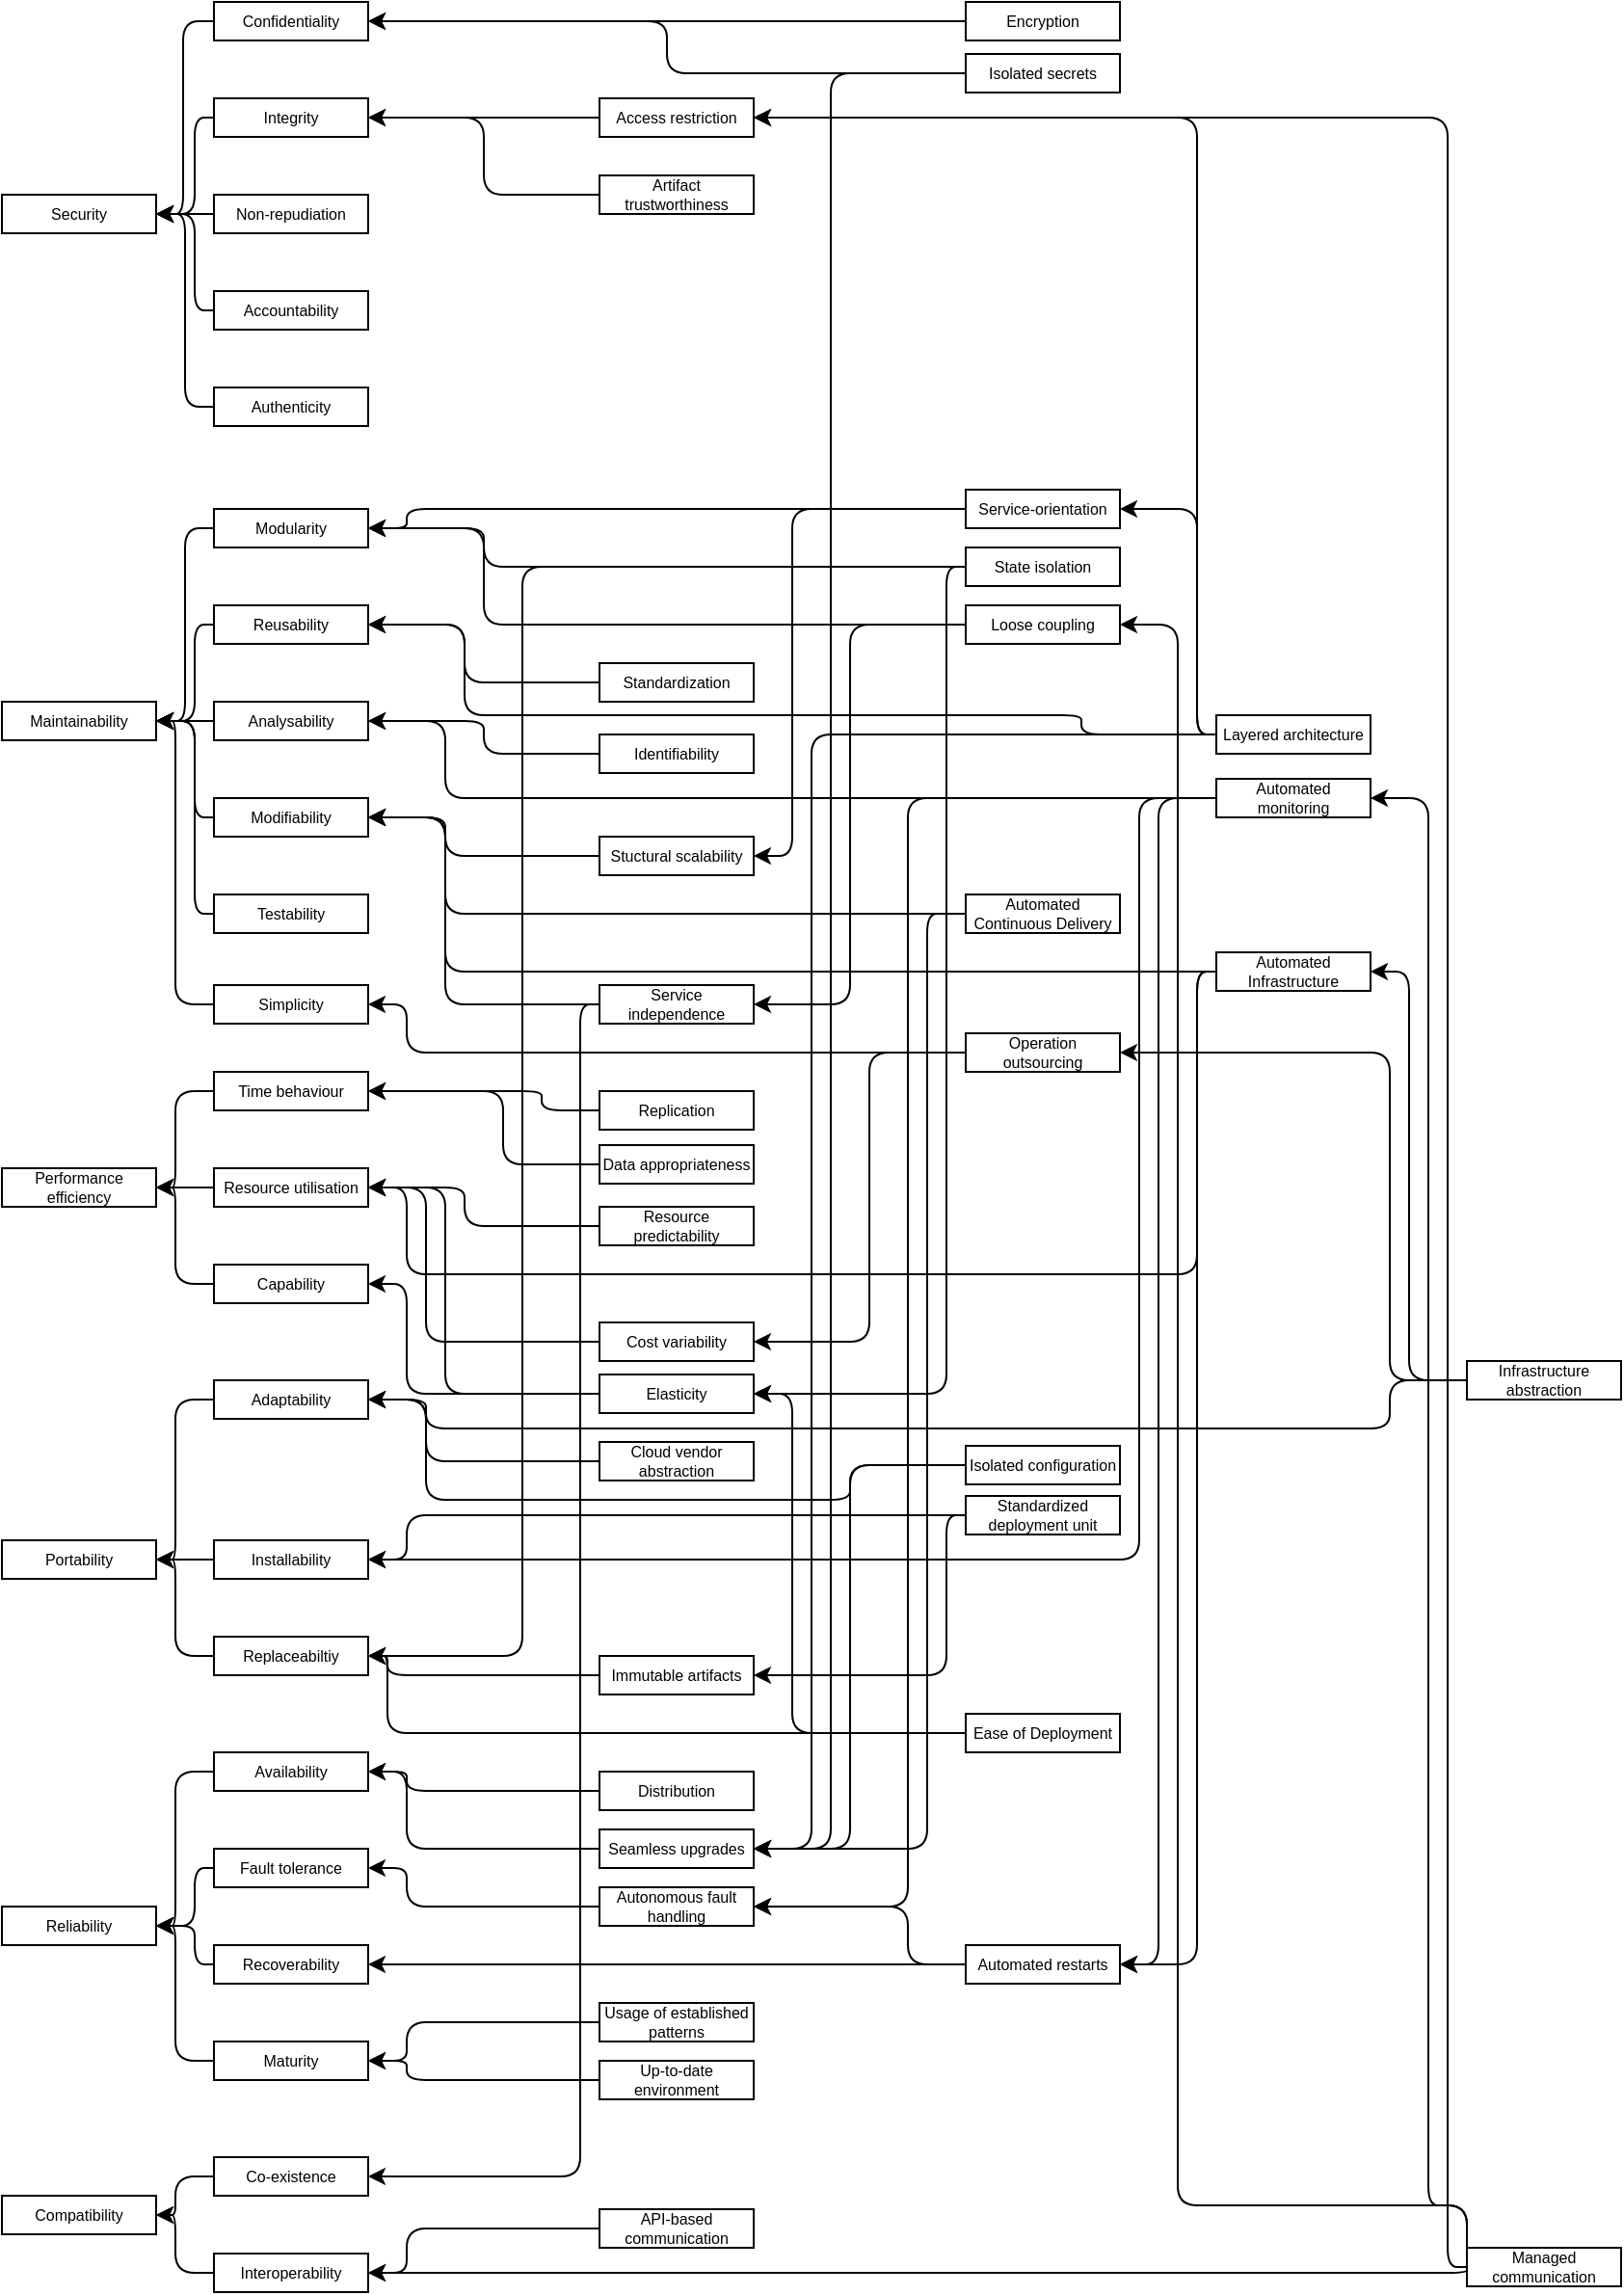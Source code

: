 <mxfile version="15.4.0" type="device"><diagram id="BA2_-EPGt1jAeeUS867W" name="Page-1"><mxGraphModel dx="1226" dy="667" grid="1" gridSize="10" guides="1" tooltips="1" connect="1" arrows="1" fold="1" page="1" pageScale="1" pageWidth="827" pageHeight="1169" math="0" shadow="0"><root><mxCell id="0"/><mxCell id="1" parent="0"/><mxCell id="0GS9jipHzaWPzEvI7Fec-1" value="Maintainability" style="rounded=0;whiteSpace=wrap;html=1;fontSize=8;" parent="1" vertex="1"><mxGeometry x="20" y="373" width="80" height="20" as="geometry"/></mxCell><mxCell id="0GS9jipHzaWPzEvI7Fec-2" value="Portability" style="rounded=0;whiteSpace=wrap;html=1;fontSize=8;" parent="1" vertex="1"><mxGeometry x="20" y="808" width="80" height="20" as="geometry"/></mxCell><mxCell id="0GS9jipHzaWPzEvI7Fec-3" value="Performance efficiency" style="rounded=0;whiteSpace=wrap;html=1;fontSize=8;" parent="1" vertex="1"><mxGeometry x="20" y="615" width="80" height="20" as="geometry"/></mxCell><mxCell id="0GS9jipHzaWPzEvI7Fec-4" value="Compatibility" style="rounded=0;whiteSpace=wrap;html=1;fontSize=8;" parent="1" vertex="1"><mxGeometry x="20" y="1148" width="80" height="20" as="geometry"/></mxCell><mxCell id="0GS9jipHzaWPzEvI7Fec-5" value="Reliability" style="rounded=0;whiteSpace=wrap;html=1;fontSize=8;" parent="1" vertex="1"><mxGeometry x="20" y="998" width="80" height="20" as="geometry"/></mxCell><mxCell id="0GS9jipHzaWPzEvI7Fec-6" value="Testability" style="rounded=0;whiteSpace=wrap;html=1;fontSize=8;" parent="1" vertex="1"><mxGeometry x="130" y="473" width="80" height="20" as="geometry"/></mxCell><mxCell id="0GS9jipHzaWPzEvI7Fec-7" value="Time behaviour" style="rounded=0;whiteSpace=wrap;html=1;fontSize=8;" parent="1" vertex="1"><mxGeometry x="130" y="565" width="80" height="20" as="geometry"/></mxCell><mxCell id="0GS9jipHzaWPzEvI7Fec-8" value="Modularity" style="rounded=0;whiteSpace=wrap;html=1;fontSize=8;" parent="1" vertex="1"><mxGeometry x="130" y="273" width="80" height="20" as="geometry"/></mxCell><mxCell id="0GS9jipHzaWPzEvI7Fec-9" value="Reusability" style="rounded=0;whiteSpace=wrap;html=1;fontSize=8;" parent="1" vertex="1"><mxGeometry x="130" y="323" width="80" height="20" as="geometry"/></mxCell><mxCell id="0GS9jipHzaWPzEvI7Fec-10" value="Analysability" style="rounded=0;whiteSpace=wrap;html=1;fontSize=8;" parent="1" vertex="1"><mxGeometry x="130" y="373" width="80" height="20" as="geometry"/></mxCell><mxCell id="0GS9jipHzaWPzEvI7Fec-11" value="Resource utilisation" style="rounded=0;whiteSpace=wrap;html=1;fontSize=8;" parent="1" vertex="1"><mxGeometry x="130" y="615" width="80" height="20" as="geometry"/></mxCell><mxCell id="0GS9jipHzaWPzEvI7Fec-12" value="Capability" style="rounded=0;whiteSpace=wrap;html=1;fontSize=8;" parent="1" vertex="1"><mxGeometry x="130" y="665" width="80" height="20" as="geometry"/></mxCell><mxCell id="0GS9jipHzaWPzEvI7Fec-13" value="Modifiability" style="rounded=0;whiteSpace=wrap;html=1;fontSize=8;" parent="1" vertex="1"><mxGeometry x="130" y="423" width="80" height="20" as="geometry"/></mxCell><mxCell id="0GS9jipHzaWPzEvI7Fec-14" value="Adaptability" style="rounded=0;whiteSpace=wrap;html=1;fontSize=8;" parent="1" vertex="1"><mxGeometry x="130" y="725" width="80" height="20" as="geometry"/></mxCell><mxCell id="0GS9jipHzaWPzEvI7Fec-15" value="Replaceabiltiy" style="rounded=0;whiteSpace=wrap;html=1;fontSize=8;" parent="1" vertex="1"><mxGeometry x="130" y="858" width="80" height="20" as="geometry"/></mxCell><mxCell id="0GS9jipHzaWPzEvI7Fec-16" value="Installability" style="rounded=0;whiteSpace=wrap;html=1;fontSize=8;" parent="1" vertex="1"><mxGeometry x="130" y="808" width="80" height="20" as="geometry"/></mxCell><mxCell id="0GS9jipHzaWPzEvI7Fec-17" value="Availability" style="rounded=0;whiteSpace=wrap;html=1;fontSize=8;" parent="1" vertex="1"><mxGeometry x="130" y="918" width="80" height="20" as="geometry"/></mxCell><mxCell id="0GS9jipHzaWPzEvI7Fec-18" value="Recoverability" style="rounded=0;whiteSpace=wrap;html=1;fontSize=8;" parent="1" vertex="1"><mxGeometry x="130" y="1018" width="80" height="20" as="geometry"/></mxCell><mxCell id="0GS9jipHzaWPzEvI7Fec-19" value="Fault tolerance" style="rounded=0;whiteSpace=wrap;html=1;fontSize=8;" parent="1" vertex="1"><mxGeometry x="130" y="968" width="80" height="20" as="geometry"/></mxCell><mxCell id="0GS9jipHzaWPzEvI7Fec-20" value="Maturity" style="rounded=0;whiteSpace=wrap;html=1;fontSize=8;" parent="1" vertex="1"><mxGeometry x="130" y="1068" width="80" height="20" as="geometry"/></mxCell><mxCell id="0GS9jipHzaWPzEvI7Fec-21" value="Co-existence" style="rounded=0;whiteSpace=wrap;html=1;fontSize=8;" parent="1" vertex="1"><mxGeometry x="130" y="1128" width="80" height="20" as="geometry"/></mxCell><mxCell id="0GS9jipHzaWPzEvI7Fec-22" value="Interoperability" style="rounded=0;whiteSpace=wrap;html=1;fontSize=8;" parent="1" vertex="1"><mxGeometry x="130" y="1178" width="80" height="20" as="geometry"/></mxCell><mxCell id="0GS9jipHzaWPzEvI7Fec-23" value="Service-orientation" style="rounded=0;whiteSpace=wrap;html=1;fontSize=8;" parent="1" vertex="1"><mxGeometry x="520" y="263" width="80" height="20" as="geometry"/></mxCell><mxCell id="0GS9jipHzaWPzEvI7Fec-24" value="State isolation" style="rounded=0;whiteSpace=wrap;html=1;fontSize=8;" parent="1" vertex="1"><mxGeometry x="520" y="293" width="80" height="20" as="geometry"/></mxCell><mxCell id="0GS9jipHzaWPzEvI7Fec-25" value="Loose coupling" style="rounded=0;whiteSpace=wrap;html=1;fontSize=8;" parent="1" vertex="1"><mxGeometry x="520" y="323" width="80" height="20" as="geometry"/></mxCell><mxCell id="0GS9jipHzaWPzEvI7Fec-26" value="Standardization" style="rounded=0;whiteSpace=wrap;html=1;fontSize=8;" parent="1" vertex="1"><mxGeometry x="330" y="353" width="80" height="20" as="geometry"/></mxCell><mxCell id="0GS9jipHzaWPzEvI7Fec-27" value="Layered architecture" style="rounded=0;whiteSpace=wrap;html=1;fontSize=8;" parent="1" vertex="1"><mxGeometry x="650" y="380" width="80" height="20" as="geometry"/></mxCell><mxCell id="0GS9jipHzaWPzEvI7Fec-28" value="Automated monitoring" style="rounded=0;whiteSpace=wrap;html=1;fontSize=8;" parent="1" vertex="1"><mxGeometry x="650" y="413" width="80" height="20" as="geometry"/></mxCell><mxCell id="0GS9jipHzaWPzEvI7Fec-29" value="Stuctural scalability" style="rounded=0;whiteSpace=wrap;html=1;fontSize=8;" parent="1" vertex="1"><mxGeometry x="330" y="443" width="80" height="20" as="geometry"/></mxCell><mxCell id="0GS9jipHzaWPzEvI7Fec-30" value="Automated Continuous Delivery" style="rounded=0;whiteSpace=wrap;html=1;fontSize=8;" parent="1" vertex="1"><mxGeometry x="520" y="473" width="80" height="20" as="geometry"/></mxCell><mxCell id="0GS9jipHzaWPzEvI7Fec-31" value="Automated Infrastructure" style="rounded=0;whiteSpace=wrap;html=1;fontSize=8;" parent="1" vertex="1"><mxGeometry x="650" y="503" width="80" height="20" as="geometry"/></mxCell><mxCell id="0GS9jipHzaWPzEvI7Fec-32" value="Service independence" style="rounded=0;whiteSpace=wrap;html=1;fontSize=8;" parent="1" vertex="1"><mxGeometry x="330" y="520" width="80" height="20" as="geometry"/></mxCell><mxCell id="0GS9jipHzaWPzEvI7Fec-33" value="Replication" style="rounded=0;whiteSpace=wrap;html=1;fontSize=8;" parent="1" vertex="1"><mxGeometry x="330" y="575" width="80" height="20" as="geometry"/></mxCell><mxCell id="0GS9jipHzaWPzEvI7Fec-35" value="Cost variability" style="rounded=0;whiteSpace=wrap;html=1;fontSize=8;" parent="1" vertex="1"><mxGeometry x="330" y="695" width="80" height="20" as="geometry"/></mxCell><mxCell id="0GS9jipHzaWPzEvI7Fec-36" value="Elasticity" style="rounded=0;whiteSpace=wrap;html=1;fontSize=8;" parent="1" vertex="1"><mxGeometry x="330" y="722" width="80" height="20" as="geometry"/></mxCell><mxCell id="0GS9jipHzaWPzEvI7Fec-37" value="Infrastructure abstraction" style="rounded=0;whiteSpace=wrap;html=1;fontSize=8;" parent="1" vertex="1"><mxGeometry x="780" y="715" width="80" height="20" as="geometry"/></mxCell><mxCell id="0GS9jipHzaWPzEvI7Fec-38" value="Cloud vendor abstraction" style="rounded=0;whiteSpace=wrap;html=1;fontSize=8;" parent="1" vertex="1"><mxGeometry x="330" y="757" width="80" height="20" as="geometry"/></mxCell><mxCell id="0GS9jipHzaWPzEvI7Fec-39" value="Standardized deployment unit" style="rounded=0;whiteSpace=wrap;html=1;fontSize=8;" parent="1" vertex="1"><mxGeometry x="520" y="785" width="80" height="20" as="geometry"/></mxCell><mxCell id="0GS9jipHzaWPzEvI7Fec-41" value="Immutable artifacts" style="rounded=0;whiteSpace=wrap;html=1;fontSize=8;" parent="1" vertex="1"><mxGeometry x="330" y="868" width="80" height="20" as="geometry"/></mxCell><mxCell id="0GS9jipHzaWPzEvI7Fec-42" value="Ease of Deployment" style="rounded=0;whiteSpace=wrap;html=1;fontSize=8;" parent="1" vertex="1"><mxGeometry x="520" y="898" width="80" height="20" as="geometry"/></mxCell><mxCell id="0GS9jipHzaWPzEvI7Fec-43" value="Distribution" style="rounded=0;whiteSpace=wrap;html=1;fontSize=8;" parent="1" vertex="1"><mxGeometry x="330" y="928" width="80" height="20" as="geometry"/></mxCell><mxCell id="0GS9jipHzaWPzEvI7Fec-44" value="Seamless upgrades" style="rounded=0;whiteSpace=wrap;html=1;fontSize=8;" parent="1" vertex="1"><mxGeometry x="330" y="958" width="80" height="20" as="geometry"/></mxCell><mxCell id="0GS9jipHzaWPzEvI7Fec-45" value="Autonomous fault handling" style="rounded=0;whiteSpace=wrap;html=1;fontSize=8;" parent="1" vertex="1"><mxGeometry x="330" y="988" width="80" height="20" as="geometry"/></mxCell><mxCell id="0GS9jipHzaWPzEvI7Fec-47" value="Automated restarts" style="rounded=0;whiteSpace=wrap;html=1;fontSize=8;" parent="1" vertex="1"><mxGeometry x="520" y="1018" width="80" height="20" as="geometry"/></mxCell><mxCell id="0GS9jipHzaWPzEvI7Fec-48" value="Usage of established patterns" style="rounded=0;whiteSpace=wrap;html=1;fontSize=8;" parent="1" vertex="1"><mxGeometry x="330" y="1048" width="80" height="20" as="geometry"/></mxCell><mxCell id="0GS9jipHzaWPzEvI7Fec-49" value="Up-to-date environment" style="rounded=0;whiteSpace=wrap;html=1;fontSize=8;" parent="1" vertex="1"><mxGeometry x="330" y="1078" width="80" height="20" as="geometry"/></mxCell><mxCell id="0GS9jipHzaWPzEvI7Fec-51" value="API-based communication" style="rounded=0;whiteSpace=wrap;html=1;fontSize=8;" parent="1" vertex="1"><mxGeometry x="330" y="1155" width="80" height="20" as="geometry"/></mxCell><mxCell id="0GS9jipHzaWPzEvI7Fec-52" value="Managed communication" style="rounded=0;whiteSpace=wrap;html=1;fontSize=8;" parent="1" vertex="1"><mxGeometry x="780" y="1175" width="80" height="20" as="geometry"/></mxCell><mxCell id="0GS9jipHzaWPzEvI7Fec-55" value="" style="endArrow=classic;html=1;fontSize=8;entryX=1;entryY=0.5;entryDx=0;entryDy=0;exitX=0;exitY=0.5;exitDx=0;exitDy=0;edgeStyle=orthogonalEdgeStyle;" parent="1" source="0GS9jipHzaWPzEvI7Fec-8" target="0GS9jipHzaWPzEvI7Fec-1" edge="1"><mxGeometry width="50" height="50" relative="1" as="geometry"><mxPoint x="30" y="333" as="sourcePoint"/><mxPoint x="80" y="283" as="targetPoint"/></mxGeometry></mxCell><mxCell id="0GS9jipHzaWPzEvI7Fec-56" value="" style="endArrow=classic;html=1;fontSize=8;entryX=1;entryY=0.5;entryDx=0;entryDy=0;exitX=0;exitY=0.5;exitDx=0;exitDy=0;edgeStyle=orthogonalEdgeStyle;" parent="1" source="0GS9jipHzaWPzEvI7Fec-9" edge="1"><mxGeometry width="50" height="50" relative="1" as="geometry"><mxPoint x="130" y="283" as="sourcePoint"/><mxPoint x="100" y="383" as="targetPoint"/><Array as="points"><mxPoint x="120" y="333"/><mxPoint x="120" y="383"/></Array></mxGeometry></mxCell><mxCell id="0GS9jipHzaWPzEvI7Fec-57" value="" style="endArrow=classic;html=1;fontSize=8;entryX=1;entryY=0.5;entryDx=0;entryDy=0;exitX=0;exitY=0.5;exitDx=0;exitDy=0;edgeStyle=orthogonalEdgeStyle;" parent="1" source="0GS9jipHzaWPzEvI7Fec-10" edge="1"><mxGeometry width="50" height="50" relative="1" as="geometry"><mxPoint x="130" y="333" as="sourcePoint"/><mxPoint x="100" y="383" as="targetPoint"/><Array as="points"><mxPoint x="130" y="383"/><mxPoint x="130" y="383"/></Array></mxGeometry></mxCell><mxCell id="0GS9jipHzaWPzEvI7Fec-58" value="" style="endArrow=classic;html=1;fontSize=8;entryX=1;entryY=0.5;entryDx=0;entryDy=0;exitX=0;exitY=0.5;exitDx=0;exitDy=0;edgeStyle=orthogonalEdgeStyle;" parent="1" source="0GS9jipHzaWPzEvI7Fec-13" edge="1"><mxGeometry width="50" height="50" relative="1" as="geometry"><mxPoint x="130" y="383" as="sourcePoint"/><mxPoint x="100" y="383" as="targetPoint"/><Array as="points"><mxPoint x="120" y="433"/><mxPoint x="120" y="383"/></Array></mxGeometry></mxCell><mxCell id="0GS9jipHzaWPzEvI7Fec-59" value="" style="endArrow=classic;html=1;fontSize=8;entryX=1;entryY=0.5;entryDx=0;entryDy=0;exitX=0;exitY=0.5;exitDx=0;exitDy=0;edgeStyle=orthogonalEdgeStyle;" parent="1" source="0GS9jipHzaWPzEvI7Fec-6" edge="1"><mxGeometry width="50" height="50" relative="1" as="geometry"><mxPoint x="130" y="283" as="sourcePoint"/><mxPoint x="100" y="383" as="targetPoint"/><Array as="points"><mxPoint x="120" y="483"/><mxPoint x="120" y="383"/></Array></mxGeometry></mxCell><mxCell id="0GS9jipHzaWPzEvI7Fec-60" value="" style="endArrow=classic;html=1;fontSize=8;entryX=1;entryY=0.5;entryDx=0;entryDy=0;exitX=0;exitY=0.5;exitDx=0;exitDy=0;edgeStyle=orthogonalEdgeStyle;" parent="1" source="0GS9jipHzaWPzEvI7Fec-23" target="0GS9jipHzaWPzEvI7Fec-8" edge="1"><mxGeometry width="50" height="50" relative="1" as="geometry"><mxPoint x="260" y="313" as="sourcePoint"/><mxPoint x="310" y="263" as="targetPoint"/><Array as="points"><mxPoint x="230" y="273"/><mxPoint x="230" y="283"/></Array></mxGeometry></mxCell><mxCell id="0GS9jipHzaWPzEvI7Fec-61" value="" style="endArrow=classic;html=1;fontSize=8;entryX=1;entryY=0.5;entryDx=0;entryDy=0;exitX=0;exitY=0.5;exitDx=0;exitDy=0;edgeStyle=orthogonalEdgeStyle;" parent="1" source="0GS9jipHzaWPzEvI7Fec-24" edge="1"><mxGeometry width="50" height="50" relative="1" as="geometry"><mxPoint x="330" y="273" as="sourcePoint"/><mxPoint x="210" y="283" as="targetPoint"/><Array as="points"><mxPoint x="270" y="303"/><mxPoint x="270" y="283"/></Array></mxGeometry></mxCell><mxCell id="0GS9jipHzaWPzEvI7Fec-62" value="" style="endArrow=classic;html=1;fontSize=8;entryX=1;entryY=0.5;entryDx=0;entryDy=0;exitX=0;exitY=0.5;exitDx=0;exitDy=0;edgeStyle=orthogonalEdgeStyle;" parent="1" source="0GS9jipHzaWPzEvI7Fec-25" edge="1"><mxGeometry width="50" height="50" relative="1" as="geometry"><mxPoint x="330" y="303" as="sourcePoint"/><mxPoint x="210" y="283" as="targetPoint"/><Array as="points"><mxPoint x="270" y="333"/><mxPoint x="270" y="283"/></Array></mxGeometry></mxCell><mxCell id="0GS9jipHzaWPzEvI7Fec-63" value="" style="endArrow=classic;html=1;fontSize=8;entryX=1;entryY=0.5;entryDx=0;entryDy=0;exitX=0;exitY=0.5;exitDx=0;exitDy=0;edgeStyle=orthogonalEdgeStyle;" parent="1" source="0GS9jipHzaWPzEvI7Fec-26" target="0GS9jipHzaWPzEvI7Fec-9" edge="1"><mxGeometry width="50" height="50" relative="1" as="geometry"><mxPoint x="330" y="333" as="sourcePoint"/><mxPoint x="210" y="283" as="targetPoint"/><Array as="points"><mxPoint x="260" y="363"/><mxPoint x="260" y="333"/></Array></mxGeometry></mxCell><mxCell id="0GS9jipHzaWPzEvI7Fec-64" value="" style="endArrow=classic;html=1;fontSize=8;entryX=1;entryY=0.5;entryDx=0;entryDy=0;exitX=0;exitY=0.5;exitDx=0;exitDy=0;edgeStyle=orthogonalEdgeStyle;" parent="1" source="0GS9jipHzaWPzEvI7Fec-27" edge="1"><mxGeometry width="50" height="50" relative="1" as="geometry"><mxPoint x="330" y="363" as="sourcePoint"/><mxPoint x="210" y="333" as="targetPoint"/><Array as="points"><mxPoint x="580" y="390"/><mxPoint x="580" y="380"/><mxPoint x="260" y="380"/><mxPoint x="260" y="333"/></Array></mxGeometry></mxCell><mxCell id="0GS9jipHzaWPzEvI7Fec-65" value="" style="endArrow=classic;html=1;fontSize=8;exitX=0;exitY=0.5;exitDx=0;exitDy=0;edgeStyle=orthogonalEdgeStyle;" parent="1" source="0GS9jipHzaWPzEvI7Fec-28" edge="1"><mxGeometry width="50" height="50" relative="1" as="geometry"><mxPoint x="330" y="393" as="sourcePoint"/><mxPoint x="210" y="383" as="targetPoint"/><Array as="points"><mxPoint x="250" y="423"/><mxPoint x="250" y="383"/></Array></mxGeometry></mxCell><mxCell id="0GS9jipHzaWPzEvI7Fec-66" value="" style="endArrow=classic;html=1;fontSize=8;exitX=0;exitY=0.5;exitDx=0;exitDy=0;edgeStyle=orthogonalEdgeStyle;entryX=1;entryY=0.5;entryDx=0;entryDy=0;" parent="1" source="0GS9jipHzaWPzEvI7Fec-29" target="0GS9jipHzaWPzEvI7Fec-13" edge="1"><mxGeometry width="50" height="50" relative="1" as="geometry"><mxPoint x="330" y="423" as="sourcePoint"/><mxPoint x="210" y="383" as="targetPoint"/><Array as="points"><mxPoint x="250" y="453"/><mxPoint x="250" y="433"/></Array></mxGeometry></mxCell><mxCell id="0GS9jipHzaWPzEvI7Fec-67" value="" style="endArrow=classic;html=1;fontSize=8;exitX=0;exitY=0.5;exitDx=0;exitDy=0;edgeStyle=orthogonalEdgeStyle;entryX=1;entryY=0.5;entryDx=0;entryDy=0;" parent="1" source="0GS9jipHzaWPzEvI7Fec-30" edge="1"><mxGeometry width="50" height="50" relative="1" as="geometry"><mxPoint x="330" y="453" as="sourcePoint"/><mxPoint x="210" y="433" as="targetPoint"/><Array as="points"><mxPoint x="250" y="483"/><mxPoint x="250" y="433"/></Array></mxGeometry></mxCell><mxCell id="0GS9jipHzaWPzEvI7Fec-68" value="" style="endArrow=classic;html=1;fontSize=8;exitX=0;exitY=0.5;exitDx=0;exitDy=0;edgeStyle=orthogonalEdgeStyle;entryX=1;entryY=0.5;entryDx=0;entryDy=0;" parent="1" source="0GS9jipHzaWPzEvI7Fec-31" edge="1"><mxGeometry width="50" height="50" relative="1" as="geometry"><mxPoint x="330" y="483" as="sourcePoint"/><mxPoint x="210" y="433" as="targetPoint"/><Array as="points"><mxPoint x="250" y="513"/><mxPoint x="250" y="433"/></Array></mxGeometry></mxCell><mxCell id="0GS9jipHzaWPzEvI7Fec-69" value="" style="endArrow=classic;html=1;fontSize=8;edgeStyle=orthogonalEdgeStyle;entryX=1;entryY=0.5;entryDx=0;entryDy=0;exitX=0;exitY=0.5;exitDx=0;exitDy=0;" parent="1" source="0GS9jipHzaWPzEvI7Fec-32" edge="1"><mxGeometry width="50" height="50" relative="1" as="geometry"><mxPoint x="330" y="543" as="sourcePoint"/><mxPoint x="210" y="433" as="targetPoint"/><Array as="points"><mxPoint x="250" y="530"/><mxPoint x="250" y="433"/></Array></mxGeometry></mxCell><mxCell id="0GS9jipHzaWPzEvI7Fec-70" value="" style="endArrow=classic;html=1;fontSize=8;edgeStyle=orthogonalEdgeStyle;entryX=1;entryY=0.5;entryDx=0;entryDy=0;exitX=0;exitY=0.5;exitDx=0;exitDy=0;" parent="1" source="0GS9jipHzaWPzEvI7Fec-33" target="0GS9jipHzaWPzEvI7Fec-7" edge="1"><mxGeometry width="50" height="50" relative="1" as="geometry"><mxPoint x="330" y="575" as="sourcePoint"/><mxPoint x="210" y="465" as="targetPoint"/><Array as="points"><mxPoint x="300" y="585"/><mxPoint x="300" y="575"/></Array></mxGeometry></mxCell><mxCell id="0GS9jipHzaWPzEvI7Fec-71" value="" style="endArrow=classic;html=1;fontSize=8;edgeStyle=orthogonalEdgeStyle;entryX=1;entryY=0.5;entryDx=0;entryDy=0;exitX=0;exitY=0.5;exitDx=0;exitDy=0;" parent="1" source="0GS9jipHzaWPzEvI7Fec-36" target="0GS9jipHzaWPzEvI7Fec-11" edge="1"><mxGeometry width="50" height="50" relative="1" as="geometry"><mxPoint x="330" y="605" as="sourcePoint"/><mxPoint x="210" y="575" as="targetPoint"/><Array as="points"><mxPoint x="250" y="732"/><mxPoint x="250" y="625"/></Array></mxGeometry></mxCell><mxCell id="0GS9jipHzaWPzEvI7Fec-72" value="" style="endArrow=classic;html=1;fontSize=8;edgeStyle=orthogonalEdgeStyle;entryX=1;entryY=0.5;entryDx=0;entryDy=0;exitX=0;exitY=0.5;exitDx=0;exitDy=0;" parent="1" source="0GS9jipHzaWPzEvI7Fec-35" edge="1"><mxGeometry width="50" height="50" relative="1" as="geometry"><mxPoint x="330" y="635" as="sourcePoint"/><mxPoint x="210" y="625" as="targetPoint"/><Array as="points"><mxPoint x="240" y="705"/><mxPoint x="240" y="625"/></Array></mxGeometry></mxCell><mxCell id="0GS9jipHzaWPzEvI7Fec-73" value="" style="endArrow=classic;html=1;fontSize=8;edgeStyle=orthogonalEdgeStyle;entryX=1;entryY=0.5;entryDx=0;entryDy=0;exitX=0;exitY=0.5;exitDx=0;exitDy=0;" parent="1" source="0GS9jipHzaWPzEvI7Fec-36" target="0GS9jipHzaWPzEvI7Fec-12" edge="1"><mxGeometry width="50" height="50" relative="1" as="geometry"><mxPoint x="330" y="665" as="sourcePoint"/><mxPoint x="210" y="625" as="targetPoint"/><Array as="points"><mxPoint x="230" y="732"/><mxPoint x="230" y="675"/></Array></mxGeometry></mxCell><mxCell id="0GS9jipHzaWPzEvI7Fec-74" value="" style="endArrow=classic;html=1;fontSize=8;edgeStyle=orthogonalEdgeStyle;entryX=1;entryY=0.5;entryDx=0;entryDy=0;exitX=0;exitY=0.5;exitDx=0;exitDy=0;" parent="1" source="0GS9jipHzaWPzEvI7Fec-37" target="0GS9jipHzaWPzEvI7Fec-14" edge="1"><mxGeometry width="50" height="50" relative="1" as="geometry"><mxPoint x="330" y="695" as="sourcePoint"/><mxPoint x="210" y="675" as="targetPoint"/><Array as="points"><mxPoint x="740" y="725"/><mxPoint x="740" y="750"/><mxPoint x="240" y="750"/><mxPoint x="240" y="735"/></Array></mxGeometry></mxCell><mxCell id="0GS9jipHzaWPzEvI7Fec-75" value="" style="endArrow=classic;html=1;fontSize=8;edgeStyle=orthogonalEdgeStyle;entryX=1;entryY=0.5;entryDx=0;entryDy=0;exitX=0;exitY=0.5;exitDx=0;exitDy=0;" parent="1" source="0GS9jipHzaWPzEvI7Fec-38" edge="1"><mxGeometry width="50" height="50" relative="1" as="geometry"><mxPoint x="330" y="725" as="sourcePoint"/><mxPoint x="210" y="735" as="targetPoint"/><Array as="points"><mxPoint x="240" y="767"/><mxPoint x="240" y="735"/></Array></mxGeometry></mxCell><mxCell id="0GS9jipHzaWPzEvI7Fec-76" value="" style="endArrow=classic;html=1;fontSize=8;edgeStyle=orthogonalEdgeStyle;entryX=1;entryY=0.5;entryDx=0;entryDy=0;exitX=0;exitY=0.5;exitDx=0;exitDy=0;" parent="1" source="0GS9jipHzaWPzEvI7Fec-39" target="0GS9jipHzaWPzEvI7Fec-16" edge="1"><mxGeometry width="50" height="50" relative="1" as="geometry"><mxPoint x="330" y="788" as="sourcePoint"/><mxPoint x="210" y="768" as="targetPoint"/><Array as="points"><mxPoint x="230" y="795"/><mxPoint x="230" y="818"/></Array></mxGeometry></mxCell><mxCell id="0GS9jipHzaWPzEvI7Fec-77" value="" style="endArrow=classic;html=1;fontSize=8;edgeStyle=orthogonalEdgeStyle;exitX=0;exitY=0.5;exitDx=0;exitDy=0;" parent="1" source="0GS9jipHzaWPzEvI7Fec-28" edge="1"><mxGeometry width="50" height="50" relative="1" as="geometry"><mxPoint x="330" y="848" as="sourcePoint"/><mxPoint x="210" y="818" as="targetPoint"/><Array as="points"><mxPoint x="610" y="423"/><mxPoint x="610" y="818"/></Array></mxGeometry></mxCell><mxCell id="0GS9jipHzaWPzEvI7Fec-78" value="" style="endArrow=classic;html=1;fontSize=8;edgeStyle=orthogonalEdgeStyle;entryX=1;entryY=0.5;entryDx=0;entryDy=0;" parent="1" target="0GS9jipHzaWPzEvI7Fec-3" edge="1"><mxGeometry width="50" height="50" relative="1" as="geometry"><mxPoint x="130" y="575" as="sourcePoint"/><mxPoint x="210" y="575" as="targetPoint"/><Array as="points"><mxPoint x="110" y="575"/><mxPoint x="110" y="625"/></Array></mxGeometry></mxCell><mxCell id="0GS9jipHzaWPzEvI7Fec-79" value="" style="endArrow=classic;html=1;fontSize=8;edgeStyle=orthogonalEdgeStyle;entryX=1;entryY=0.5;entryDx=0;entryDy=0;exitX=0;exitY=0.5;exitDx=0;exitDy=0;" parent="1" source="0GS9jipHzaWPzEvI7Fec-11" edge="1"><mxGeometry width="50" height="50" relative="1" as="geometry"><mxPoint x="130" y="575" as="sourcePoint"/><mxPoint x="100" y="625" as="targetPoint"/><Array as="points"><mxPoint x="120" y="625"/><mxPoint x="120" y="625"/></Array></mxGeometry></mxCell><mxCell id="0GS9jipHzaWPzEvI7Fec-80" value="" style="endArrow=classic;html=1;fontSize=8;edgeStyle=orthogonalEdgeStyle;entryX=1;entryY=0.5;entryDx=0;entryDy=0;exitX=0;exitY=0.5;exitDx=0;exitDy=0;" parent="1" source="0GS9jipHzaWPzEvI7Fec-12" edge="1"><mxGeometry width="50" height="50" relative="1" as="geometry"><mxPoint x="130" y="625" as="sourcePoint"/><mxPoint x="100" y="625" as="targetPoint"/><Array as="points"><mxPoint x="110" y="675"/><mxPoint x="110" y="625"/></Array></mxGeometry></mxCell><mxCell id="0GS9jipHzaWPzEvI7Fec-81" value="" style="endArrow=classic;html=1;fontSize=8;edgeStyle=orthogonalEdgeStyle;entryX=1;entryY=0.5;entryDx=0;entryDy=0;exitX=0;exitY=0.5;exitDx=0;exitDy=0;" parent="1" source="0GS9jipHzaWPzEvI7Fec-14" target="0GS9jipHzaWPzEvI7Fec-2" edge="1"><mxGeometry width="50" height="50" relative="1" as="geometry"><mxPoint x="130" y="675" as="sourcePoint"/><mxPoint x="100" y="625" as="targetPoint"/><Array as="points"><mxPoint x="110" y="735"/><mxPoint x="110" y="818"/></Array></mxGeometry></mxCell><mxCell id="0GS9jipHzaWPzEvI7Fec-82" value="" style="endArrow=classic;html=1;fontSize=8;edgeStyle=orthogonalEdgeStyle;entryX=1;entryY=0.5;entryDx=0;entryDy=0;exitX=0;exitY=0.5;exitDx=0;exitDy=0;" parent="1" source="0GS9jipHzaWPzEvI7Fec-16" edge="1"><mxGeometry width="50" height="50" relative="1" as="geometry"><mxPoint x="130" y="768" as="sourcePoint"/><mxPoint x="100" y="818" as="targetPoint"/><Array as="points"><mxPoint x="120" y="818"/><mxPoint x="120" y="818"/></Array></mxGeometry></mxCell><mxCell id="0GS9jipHzaWPzEvI7Fec-83" value="" style="endArrow=classic;html=1;fontSize=8;edgeStyle=orthogonalEdgeStyle;entryX=1;entryY=0.5;entryDx=0;entryDy=0;exitX=0;exitY=0.5;exitDx=0;exitDy=0;" parent="1" source="0GS9jipHzaWPzEvI7Fec-15" edge="1"><mxGeometry width="50" height="50" relative="1" as="geometry"><mxPoint x="130" y="818" as="sourcePoint"/><mxPoint x="100" y="818" as="targetPoint"/><Array as="points"><mxPoint x="110" y="868"/><mxPoint x="110" y="818"/></Array></mxGeometry></mxCell><mxCell id="0GS9jipHzaWPzEvI7Fec-84" value="" style="endArrow=classic;html=1;fontSize=8;edgeStyle=orthogonalEdgeStyle;entryX=1;entryY=0.5;entryDx=0;entryDy=0;exitX=0;exitY=0.5;exitDx=0;exitDy=0;" parent="1" source="0GS9jipHzaWPzEvI7Fec-17" target="0GS9jipHzaWPzEvI7Fec-5" edge="1"><mxGeometry width="50" height="50" relative="1" as="geometry"><mxPoint x="130" y="868" as="sourcePoint"/><mxPoint x="100" y="818" as="targetPoint"/><Array as="points"><mxPoint x="110" y="928"/><mxPoint x="110" y="1008"/></Array></mxGeometry></mxCell><mxCell id="0GS9jipHzaWPzEvI7Fec-85" value="" style="endArrow=classic;html=1;fontSize=8;edgeStyle=orthogonalEdgeStyle;entryX=1;entryY=0.5;entryDx=0;entryDy=0;exitX=0;exitY=0.5;exitDx=0;exitDy=0;" parent="1" source="0GS9jipHzaWPzEvI7Fec-19" edge="1"><mxGeometry width="50" height="50" relative="1" as="geometry"><mxPoint x="130" y="928" as="sourcePoint"/><mxPoint x="100" y="1008" as="targetPoint"/><Array as="points"><mxPoint x="120" y="978"/><mxPoint x="120" y="1008"/></Array></mxGeometry></mxCell><mxCell id="0GS9jipHzaWPzEvI7Fec-86" value="" style="endArrow=classic;html=1;fontSize=8;edgeStyle=orthogonalEdgeStyle;entryX=1;entryY=0.5;entryDx=0;entryDy=0;exitX=0;exitY=0.5;exitDx=0;exitDy=0;" parent="1" source="0GS9jipHzaWPzEvI7Fec-18" edge="1"><mxGeometry width="50" height="50" relative="1" as="geometry"><mxPoint x="130" y="978" as="sourcePoint"/><mxPoint x="100" y="1008" as="targetPoint"/><Array as="points"><mxPoint x="120" y="1028"/><mxPoint x="120" y="1008"/></Array></mxGeometry></mxCell><mxCell id="0GS9jipHzaWPzEvI7Fec-87" value="" style="endArrow=classic;html=1;fontSize=8;edgeStyle=orthogonalEdgeStyle;entryX=1;entryY=0.5;entryDx=0;entryDy=0;exitX=0;exitY=0.5;exitDx=0;exitDy=0;" parent="1" source="0GS9jipHzaWPzEvI7Fec-20" edge="1"><mxGeometry width="50" height="50" relative="1" as="geometry"><mxPoint x="130" y="1028" as="sourcePoint"/><mxPoint x="100" y="1008" as="targetPoint"/><Array as="points"><mxPoint x="110" y="1078"/><mxPoint x="110" y="1008"/></Array></mxGeometry></mxCell><mxCell id="0GS9jipHzaWPzEvI7Fec-88" value="" style="endArrow=classic;html=1;fontSize=8;edgeStyle=orthogonalEdgeStyle;entryX=1;entryY=0.5;entryDx=0;entryDy=0;exitX=0;exitY=0.5;exitDx=0;exitDy=0;" parent="1" source="0GS9jipHzaWPzEvI7Fec-21" target="0GS9jipHzaWPzEvI7Fec-4" edge="1"><mxGeometry width="50" height="50" relative="1" as="geometry"><mxPoint x="130" y="1078" as="sourcePoint"/><mxPoint x="100" y="1008" as="targetPoint"/><Array as="points"><mxPoint x="110" y="1138"/><mxPoint x="110" y="1158"/></Array></mxGeometry></mxCell><mxCell id="0GS9jipHzaWPzEvI7Fec-89" value="" style="endArrow=classic;html=1;fontSize=8;edgeStyle=orthogonalEdgeStyle;entryX=1;entryY=0.5;entryDx=0;entryDy=0;exitX=0;exitY=0.5;exitDx=0;exitDy=0;" parent="1" source="0GS9jipHzaWPzEvI7Fec-22" edge="1"><mxGeometry width="50" height="50" relative="1" as="geometry"><mxPoint x="130" y="1138" as="sourcePoint"/><mxPoint x="100" y="1158" as="targetPoint"/><Array as="points"><mxPoint x="110" y="1188"/><mxPoint x="110" y="1158"/></Array></mxGeometry></mxCell><mxCell id="0GS9jipHzaWPzEvI7Fec-90" value="" style="endArrow=classic;html=1;fontSize=8;edgeStyle=orthogonalEdgeStyle;exitX=0;exitY=0.5;exitDx=0;exitDy=0;entryX=1;entryY=0.5;entryDx=0;entryDy=0;" parent="1" source="0GS9jipHzaWPzEvI7Fec-41" target="0GS9jipHzaWPzEvI7Fec-15" edge="1"><mxGeometry width="50" height="50" relative="1" as="geometry"><mxPoint x="140" y="1148" as="sourcePoint"/><mxPoint x="220" y="858" as="targetPoint"/><Array as="points"><mxPoint x="220" y="878"/><mxPoint x="220" y="868"/></Array></mxGeometry></mxCell><mxCell id="0GS9jipHzaWPzEvI7Fec-91" value="" style="endArrow=classic;html=1;fontSize=8;edgeStyle=orthogonalEdgeStyle;exitX=0;exitY=0.5;exitDx=0;exitDy=0;entryX=1;entryY=0.5;entryDx=0;entryDy=0;" parent="1" source="0GS9jipHzaWPzEvI7Fec-42" edge="1"><mxGeometry width="50" height="50" relative="1" as="geometry"><mxPoint x="330" y="878" as="sourcePoint"/><mxPoint x="210" y="868" as="targetPoint"/><Array as="points"><mxPoint x="220" y="908"/><mxPoint x="220" y="868"/></Array></mxGeometry></mxCell><mxCell id="0GS9jipHzaWPzEvI7Fec-92" value="" style="endArrow=classic;html=1;fontSize=8;edgeStyle=orthogonalEdgeStyle;exitX=0;exitY=0.5;exitDx=0;exitDy=0;entryX=1;entryY=0.5;entryDx=0;entryDy=0;" parent="1" source="0GS9jipHzaWPzEvI7Fec-43" target="0GS9jipHzaWPzEvI7Fec-17" edge="1"><mxGeometry width="50" height="50" relative="1" as="geometry"><mxPoint x="330" y="908" as="sourcePoint"/><mxPoint x="210" y="868" as="targetPoint"/><Array as="points"><mxPoint x="230" y="938"/><mxPoint x="230" y="928"/></Array></mxGeometry></mxCell><mxCell id="0GS9jipHzaWPzEvI7Fec-93" value="" style="endArrow=classic;html=1;fontSize=8;edgeStyle=orthogonalEdgeStyle;exitX=0;exitY=0.5;exitDx=0;exitDy=0;" parent="1" source="0GS9jipHzaWPzEvI7Fec-44" edge="1"><mxGeometry width="50" height="50" relative="1" as="geometry"><mxPoint x="330" y="938" as="sourcePoint"/><mxPoint x="210" y="928" as="targetPoint"/><Array as="points"><mxPoint x="230" y="968"/><mxPoint x="230" y="928"/></Array></mxGeometry></mxCell><mxCell id="0GS9jipHzaWPzEvI7Fec-94" value="" style="endArrow=classic;html=1;fontSize=8;edgeStyle=orthogonalEdgeStyle;exitX=0;exitY=0.5;exitDx=0;exitDy=0;entryX=1;entryY=0.5;entryDx=0;entryDy=0;" parent="1" source="0GS9jipHzaWPzEvI7Fec-45" target="0GS9jipHzaWPzEvI7Fec-19" edge="1"><mxGeometry width="50" height="50" relative="1" as="geometry"><mxPoint x="330" y="968" as="sourcePoint"/><mxPoint x="210" y="978" as="targetPoint"/><Array as="points"><mxPoint x="230" y="998"/><mxPoint x="230" y="978"/></Array></mxGeometry></mxCell><mxCell id="0GS9jipHzaWPzEvI7Fec-96" value="" style="endArrow=classic;html=1;fontSize=8;edgeStyle=orthogonalEdgeStyle;exitX=0;exitY=0.5;exitDx=0;exitDy=0;entryX=1;entryY=0.5;entryDx=0;entryDy=0;" parent="1" source="0GS9jipHzaWPzEvI7Fec-47" edge="1"><mxGeometry width="50" height="50" relative="1" as="geometry"><mxPoint x="330" y="1028" as="sourcePoint"/><mxPoint x="210" y="1028" as="targetPoint"/><Array as="points"><mxPoint x="290" y="1028"/><mxPoint x="290" y="1028"/></Array></mxGeometry></mxCell><mxCell id="0GS9jipHzaWPzEvI7Fec-97" value="" style="endArrow=classic;html=1;fontSize=8;edgeStyle=orthogonalEdgeStyle;exitX=0;exitY=0.5;exitDx=0;exitDy=0;entryX=1;entryY=0.5;entryDx=0;entryDy=0;" parent="1" source="0GS9jipHzaWPzEvI7Fec-48" target="0GS9jipHzaWPzEvI7Fec-20" edge="1"><mxGeometry width="50" height="50" relative="1" as="geometry"><mxPoint x="330" y="1058" as="sourcePoint"/><mxPoint x="210" y="1028" as="targetPoint"/><Array as="points"><mxPoint x="230" y="1058"/><mxPoint x="230" y="1078"/></Array></mxGeometry></mxCell><mxCell id="0GS9jipHzaWPzEvI7Fec-98" value="" style="endArrow=classic;html=1;fontSize=8;edgeStyle=orthogonalEdgeStyle;exitX=0;exitY=0.5;exitDx=0;exitDy=0;entryX=1;entryY=0.5;entryDx=0;entryDy=0;" parent="1" source="0GS9jipHzaWPzEvI7Fec-49" edge="1"><mxGeometry width="50" height="50" relative="1" as="geometry"><mxPoint x="330" y="1088" as="sourcePoint"/><mxPoint x="210" y="1078" as="targetPoint"/><Array as="points"><mxPoint x="230" y="1088"/><mxPoint x="230" y="1078"/></Array></mxGeometry></mxCell><mxCell id="0GS9jipHzaWPzEvI7Fec-99" value="" style="endArrow=classic;html=1;fontSize=8;edgeStyle=orthogonalEdgeStyle;exitX=0;exitY=0.5;exitDx=0;exitDy=0;entryX=1;entryY=0.5;entryDx=0;entryDy=0;" parent="1" source="0GS9jipHzaWPzEvI7Fec-32" target="0GS9jipHzaWPzEvI7Fec-21" edge="1"><mxGeometry width="50" height="50" relative="1" as="geometry"><mxPoint x="330" y="1085" as="sourcePoint"/><mxPoint x="210" y="1045" as="targetPoint"/><Array as="points"><mxPoint x="320" y="530"/><mxPoint x="320" y="1138"/></Array></mxGeometry></mxCell><mxCell id="0GS9jipHzaWPzEvI7Fec-100" value="" style="endArrow=classic;html=1;fontSize=8;edgeStyle=orthogonalEdgeStyle;exitX=0;exitY=0.5;exitDx=0;exitDy=0;entryX=1;entryY=0.5;entryDx=0;entryDy=0;" parent="1" source="0GS9jipHzaWPzEvI7Fec-51" target="0GS9jipHzaWPzEvI7Fec-22" edge="1"><mxGeometry width="50" height="50" relative="1" as="geometry"><mxPoint x="330" y="1148" as="sourcePoint"/><mxPoint x="210" y="1138" as="targetPoint"/><Array as="points"><mxPoint x="230" y="1165"/><mxPoint x="230" y="1188"/></Array></mxGeometry></mxCell><mxCell id="0GS9jipHzaWPzEvI7Fec-101" value="" style="endArrow=classic;html=1;fontSize=8;edgeStyle=orthogonalEdgeStyle;exitX=0;exitY=0.5;exitDx=0;exitDy=0;entryX=1;entryY=0.5;entryDx=0;entryDy=0;" parent="1" source="0GS9jipHzaWPzEvI7Fec-52" edge="1"><mxGeometry width="50" height="50" relative="1" as="geometry"><mxPoint x="330" y="1178" as="sourcePoint"/><mxPoint x="210" y="1188" as="targetPoint"/><Array as="points"><mxPoint x="780" y="1188"/></Array></mxGeometry></mxCell><mxCell id="0GS9jipHzaWPzEvI7Fec-102" value="" style="endArrow=classic;html=1;fontSize=8;entryX=1;entryY=0.5;entryDx=0;entryDy=0;exitX=0;exitY=0.5;exitDx=0;exitDy=0;edgeStyle=orthogonalEdgeStyle;" parent="1" target="0GS9jipHzaWPzEvI7Fec-15" edge="1"><mxGeometry width="50" height="50" relative="1" as="geometry"><mxPoint x="330" y="303" as="sourcePoint"/><mxPoint x="210" y="283" as="targetPoint"/><Array as="points"><mxPoint x="290" y="303"/><mxPoint x="290" y="868"/></Array></mxGeometry></mxCell><mxCell id="iiv4-miVKK1TpGfXuYc--1" value="" style="endArrow=classic;html=1;fontSize=8;exitX=0;exitY=0.5;exitDx=0;exitDy=0;edgeStyle=orthogonalEdgeStyle;" parent="1" source="0GS9jipHzaWPzEvI7Fec-24" edge="1"><mxGeometry width="50" height="50" relative="1" as="geometry"><mxPoint x="600" y="293" as="sourcePoint"/><mxPoint x="410" y="732" as="targetPoint"/><Array as="points"><mxPoint x="510" y="303"/><mxPoint x="510" y="732"/></Array></mxGeometry></mxCell><mxCell id="iiv4-miVKK1TpGfXuYc--6" value="" style="endArrow=classic;html=1;fontSize=8;exitX=0;exitY=0.5;exitDx=0;exitDy=0;edgeStyle=orthogonalEdgeStyle;entryX=1;entryY=0.5;entryDx=0;entryDy=0;" parent="1" source="0GS9jipHzaWPzEvI7Fec-42" target="0GS9jipHzaWPzEvI7Fec-36" edge="1"><mxGeometry width="50" height="50" relative="1" as="geometry"><mxPoint x="410" y="755" as="sourcePoint"/><mxPoint x="410" y="545" as="targetPoint"/><Array as="points"><mxPoint x="430" y="908"/><mxPoint x="430" y="732"/></Array></mxGeometry></mxCell><mxCell id="iiv4-miVKK1TpGfXuYc--7" value="Security" style="rounded=0;whiteSpace=wrap;html=1;fontSize=8;" parent="1" vertex="1"><mxGeometry x="20" y="110" width="80" height="20" as="geometry"/></mxCell><mxCell id="iiv4-miVKK1TpGfXuYc--8" value="Authenticity" style="rounded=0;whiteSpace=wrap;html=1;fontSize=8;" parent="1" vertex="1"><mxGeometry x="130" y="210" width="80" height="20" as="geometry"/></mxCell><mxCell id="iiv4-miVKK1TpGfXuYc--9" value="Confidentiality" style="rounded=0;whiteSpace=wrap;html=1;fontSize=8;" parent="1" vertex="1"><mxGeometry x="130" y="10" width="80" height="20" as="geometry"/></mxCell><mxCell id="iiv4-miVKK1TpGfXuYc--10" value="Integrity" style="rounded=0;whiteSpace=wrap;html=1;fontSize=8;" parent="1" vertex="1"><mxGeometry x="130" y="60" width="80" height="20" as="geometry"/></mxCell><mxCell id="iiv4-miVKK1TpGfXuYc--11" value="Non-repudiation" style="rounded=0;whiteSpace=wrap;html=1;fontSize=8;" parent="1" vertex="1"><mxGeometry x="130" y="110" width="80" height="20" as="geometry"/></mxCell><mxCell id="iiv4-miVKK1TpGfXuYc--12" value="Accountability" style="rounded=0;whiteSpace=wrap;html=1;fontSize=8;" parent="1" vertex="1"><mxGeometry x="130" y="160" width="80" height="20" as="geometry"/></mxCell><mxCell id="iiv4-miVKK1TpGfXuYc--13" value="" style="endArrow=classic;html=1;fontSize=8;entryX=1;entryY=0.5;entryDx=0;entryDy=0;exitX=0;exitY=0.5;exitDx=0;exitDy=0;edgeStyle=orthogonalEdgeStyle;" parent="1" source="iiv4-miVKK1TpGfXuYc--9" target="iiv4-miVKK1TpGfXuYc--7" edge="1"><mxGeometry width="50" height="50" relative="1" as="geometry"><mxPoint x="134" y="20" as="sourcePoint"/><mxPoint x="104" y="120" as="targetPoint"/><Array as="points"><mxPoint x="114" y="20"/><mxPoint x="114" y="120"/></Array></mxGeometry></mxCell><mxCell id="iiv4-miVKK1TpGfXuYc--14" value="" style="endArrow=classic;html=1;fontSize=8;entryX=1;entryY=0.5;entryDx=0;entryDy=0;exitX=0;exitY=0.5;exitDx=0;exitDy=0;edgeStyle=orthogonalEdgeStyle;" parent="1" source="iiv4-miVKK1TpGfXuYc--10" edge="1"><mxGeometry width="50" height="50" relative="1" as="geometry"><mxPoint x="130" y="20" as="sourcePoint"/><mxPoint x="100" y="120" as="targetPoint"/><Array as="points"><mxPoint x="120" y="70"/><mxPoint x="120" y="120"/></Array></mxGeometry></mxCell><mxCell id="iiv4-miVKK1TpGfXuYc--15" value="" style="endArrow=classic;html=1;fontSize=8;entryX=1;entryY=0.5;entryDx=0;entryDy=0;exitX=0;exitY=0.5;exitDx=0;exitDy=0;edgeStyle=orthogonalEdgeStyle;" parent="1" source="iiv4-miVKK1TpGfXuYc--11" target="iiv4-miVKK1TpGfXuYc--7" edge="1"><mxGeometry width="50" height="50" relative="1" as="geometry"><mxPoint x="140" y="30" as="sourcePoint"/><mxPoint x="110" y="130" as="targetPoint"/></mxGeometry></mxCell><mxCell id="iiv4-miVKK1TpGfXuYc--16" value="" style="endArrow=classic;html=1;fontSize=8;entryX=1;entryY=0.5;entryDx=0;entryDy=0;exitX=0;exitY=0.5;exitDx=0;exitDy=0;edgeStyle=orthogonalEdgeStyle;" parent="1" source="iiv4-miVKK1TpGfXuYc--12" edge="1"><mxGeometry width="50" height="50" relative="1" as="geometry"><mxPoint x="130" y="120" as="sourcePoint"/><mxPoint x="100" y="120" as="targetPoint"/><Array as="points"><mxPoint x="120" y="170"/><mxPoint x="120" y="120"/></Array></mxGeometry></mxCell><mxCell id="iiv4-miVKK1TpGfXuYc--17" value="" style="endArrow=classic;html=1;fontSize=8;entryX=1;entryY=0.5;entryDx=0;entryDy=0;exitX=0;exitY=0.5;exitDx=0;exitDy=0;edgeStyle=orthogonalEdgeStyle;" parent="1" source="iiv4-miVKK1TpGfXuYc--8" target="iiv4-miVKK1TpGfXuYc--7" edge="1"><mxGeometry width="50" height="50" relative="1" as="geometry"><mxPoint x="140" y="130" as="sourcePoint"/><mxPoint x="110" y="130" as="targetPoint"/></mxGeometry></mxCell><mxCell id="iiv4-miVKK1TpGfXuYc--18" value="Isolated secrets" style="rounded=0;whiteSpace=wrap;html=1;fontSize=8;" parent="1" vertex="1"><mxGeometry x="520" y="37" width="80" height="20" as="geometry"/></mxCell><mxCell id="iiv4-miVKK1TpGfXuYc--19" value="" style="endArrow=classic;html=1;fontSize=8;exitX=0;exitY=0.5;exitDx=0;exitDy=0;edgeStyle=orthogonalEdgeStyle;entryX=1;entryY=0.5;entryDx=0;entryDy=0;" parent="1" source="iiv4-miVKK1TpGfXuYc--18" target="iiv4-miVKK1TpGfXuYc--9" edge="1"><mxGeometry width="50" height="50" relative="1" as="geometry"><mxPoint x="130" y="20" as="sourcePoint"/><mxPoint x="230" y="30" as="targetPoint"/><Array as="points"/></mxGeometry></mxCell><mxCell id="iiv4-miVKK1TpGfXuYc--20" value="Access restriction" style="rounded=0;whiteSpace=wrap;html=1;fontSize=8;" parent="1" vertex="1"><mxGeometry x="330" y="60" width="80" height="20" as="geometry"/></mxCell><mxCell id="iiv4-miVKK1TpGfXuYc--21" value="" style="endArrow=classic;html=1;fontSize=8;exitX=0;exitY=0.5;exitDx=0;exitDy=0;edgeStyle=orthogonalEdgeStyle;entryX=1;entryY=0.5;entryDx=0;entryDy=0;" parent="1" source="iiv4-miVKK1TpGfXuYc--20" target="iiv4-miVKK1TpGfXuYc--10" edge="1"><mxGeometry width="50" height="50" relative="1" as="geometry"><mxPoint x="330" y="20" as="sourcePoint"/><mxPoint x="210" y="20" as="targetPoint"/><Array as="points"/></mxGeometry></mxCell><mxCell id="sD-knzFR4s8a0qGYd8ax-1" value="" style="endArrow=classic;html=1;fontSize=8;entryX=1;entryY=0.5;entryDx=0;entryDy=0;exitX=0;exitY=0.5;exitDx=0;exitDy=0;edgeStyle=orthogonalEdgeStyle;" parent="1" target="0GS9jipHzaWPzEvI7Fec-32" edge="1"><mxGeometry width="50" height="50" relative="1" as="geometry"><mxPoint x="510" y="333" as="sourcePoint"/><mxPoint x="210" y="283" as="targetPoint"/><Array as="points"><mxPoint x="460" y="333"/><mxPoint x="460" y="530"/></Array></mxGeometry></mxCell><mxCell id="sD-knzFR4s8a0qGYd8ax-2" value="" style="endArrow=classic;html=1;fontSize=8;entryX=1;entryY=0.5;entryDx=0;entryDy=0;exitX=0;exitY=0.5;exitDx=0;exitDy=0;edgeStyle=orthogonalEdgeStyle;" parent="1" source="0GS9jipHzaWPzEvI7Fec-27" target="0GS9jipHzaWPzEvI7Fec-23" edge="1"><mxGeometry width="50" height="50" relative="1" as="geometry"><mxPoint x="520" y="390" as="sourcePoint"/><mxPoint x="220" y="333" as="targetPoint"/><Array as="points"><mxPoint x="640" y="390"/><mxPoint x="640" y="273"/></Array></mxGeometry></mxCell><mxCell id="sD-knzFR4s8a0qGYd8ax-3" value="" style="endArrow=classic;html=1;fontSize=8;exitX=0;exitY=0.5;exitDx=0;exitDy=0;edgeStyle=orthogonalEdgeStyle;entryX=1;entryY=0.5;entryDx=0;entryDy=0;" parent="1" source="0GS9jipHzaWPzEvI7Fec-28" target="0GS9jipHzaWPzEvI7Fec-45" edge="1"><mxGeometry width="50" height="50" relative="1" as="geometry"><mxPoint x="510" y="423.0" as="sourcePoint"/><mxPoint x="590" y="770" as="targetPoint"/><Array as="points"><mxPoint x="490" y="423"/><mxPoint x="490" y="998"/></Array></mxGeometry></mxCell><mxCell id="sD-knzFR4s8a0qGYd8ax-4" value="" style="endArrow=classic;html=1;fontSize=8;entryX=1;entryY=0.5;entryDx=0;entryDy=0;exitX=0;exitY=0.5;exitDx=0;exitDy=0;edgeStyle=orthogonalEdgeStyle;" parent="1" target="0GS9jipHzaWPzEvI7Fec-29" edge="1"><mxGeometry width="50" height="50" relative="1" as="geometry"><mxPoint x="510" y="273" as="sourcePoint"/><mxPoint x="210" y="283" as="targetPoint"/><Array as="points"><mxPoint x="430" y="273"/><mxPoint x="430" y="453"/></Array></mxGeometry></mxCell><mxCell id="sD-knzFR4s8a0qGYd8ax-5" value="" style="endArrow=classic;html=1;fontSize=8;exitX=0;exitY=0.5;exitDx=0;exitDy=0;edgeStyle=orthogonalEdgeStyle;entryX=1;entryY=0.5;entryDx=0;entryDy=0;" parent="1" target="0GS9jipHzaWPzEvI7Fec-44" edge="1"><mxGeometry width="50" height="50" relative="1" as="geometry"><mxPoint x="510" y="483" as="sourcePoint"/><mxPoint x="520" y="760" as="targetPoint"/><Array as="points"><mxPoint x="500" y="483"/><mxPoint x="500" y="968"/></Array></mxGeometry></mxCell><mxCell id="sD-knzFR4s8a0qGYd8ax-6" value="" style="endArrow=classic;html=1;fontSize=8;edgeStyle=orthogonalEdgeStyle;entryX=1;entryY=0.5;entryDx=0;entryDy=0;exitX=0;exitY=0.5;exitDx=0;exitDy=0;" parent="1" source="0GS9jipHzaWPzEvI7Fec-37" target="0GS9jipHzaWPzEvI7Fec-31" edge="1"><mxGeometry width="50" height="50" relative="1" as="geometry"><mxPoint x="640" y="693" as="sourcePoint"/><mxPoint x="220" y="703" as="targetPoint"/><Array as="points"><mxPoint x="750" y="725"/><mxPoint x="750" y="513"/></Array></mxGeometry></mxCell><mxCell id="sD-knzFR4s8a0qGYd8ax-7" value="" style="endArrow=classic;html=1;fontSize=8;edgeStyle=orthogonalEdgeStyle;exitX=0;exitY=0.5;exitDx=0;exitDy=0;entryX=1;entryY=0.5;entryDx=0;entryDy=0;" parent="1" source="0GS9jipHzaWPzEvI7Fec-31" target="0GS9jipHzaWPzEvI7Fec-47" edge="1"><mxGeometry width="50" height="50" relative="1" as="geometry"><mxPoint x="440" y="513" as="sourcePoint"/><mxPoint x="460" y="810" as="targetPoint"/><Array as="points"><mxPoint x="640" y="513"/><mxPoint x="640" y="1028"/></Array></mxGeometry></mxCell><mxCell id="WRhmPMdnV1ObHo6dNbse-1" value="" style="endArrow=classic;html=1;fontSize=8;edgeStyle=orthogonalEdgeStyle;entryX=1;entryY=0.5;entryDx=0;entryDy=0;exitX=0;exitY=0.5;exitDx=0;exitDy=0;" parent="1" source="0GS9jipHzaWPzEvI7Fec-52" target="0GS9jipHzaWPzEvI7Fec-28" edge="1"><mxGeometry width="50" height="50" relative="1" as="geometry"><mxPoint x="760" y="1120" as="sourcePoint"/><mxPoint x="210" y="1123" as="targetPoint"/><Array as="points"><mxPoint x="760" y="1153"/><mxPoint x="760" y="423"/></Array></mxGeometry></mxCell><mxCell id="WRhmPMdnV1ObHo6dNbse-2" value="" style="endArrow=classic;html=1;fontSize=8;edgeStyle=orthogonalEdgeStyle;entryX=1;entryY=0.5;entryDx=0;entryDy=0;exitX=0;exitY=0.5;exitDx=0;exitDy=0;" parent="1" source="0GS9jipHzaWPzEvI7Fec-52" target="0GS9jipHzaWPzEvI7Fec-25" edge="1"><mxGeometry width="50" height="50" relative="1" as="geometry"><mxPoint x="680" y="1123" as="sourcePoint"/><mxPoint x="600" y="423" as="targetPoint"/><Array as="points"><mxPoint x="630" y="1153"/><mxPoint x="630" y="333"/></Array></mxGeometry></mxCell><mxCell id="9_9wwfTH3cILAPz90Rn1-1" value="" style="endArrow=classic;html=1;fontSize=8;edgeStyle=orthogonalEdgeStyle;exitX=0;exitY=0.5;exitDx=0;exitDy=0;" parent="1" edge="1"><mxGeometry width="50" height="50" relative="1" as="geometry"><mxPoint x="520.0" y="1028" as="sourcePoint"/><mxPoint x="410" y="998" as="targetPoint"/><Array as="points"><mxPoint x="490" y="1028"/><mxPoint x="490" y="998"/></Array></mxGeometry></mxCell><mxCell id="9_9wwfTH3cILAPz90Rn1-2" value="" style="endArrow=classic;html=1;fontSize=8;exitX=0;exitY=0.5;exitDx=0;exitDy=0;edgeStyle=orthogonalEdgeStyle;entryX=1;entryY=0.5;entryDx=0;entryDy=0;" parent="1" target="0GS9jipHzaWPzEvI7Fec-47" edge="1"><mxGeometry width="50" height="50" relative="1" as="geometry"><mxPoint x="650" y="423" as="sourcePoint"/><mxPoint x="410.0" y="933" as="targetPoint"/><Array as="points"><mxPoint x="620" y="423"/><mxPoint x="620" y="1028"/></Array></mxGeometry></mxCell><mxCell id="9_9wwfTH3cILAPz90Rn1-3" value="Isolated configuration" style="rounded=0;whiteSpace=wrap;html=1;fontSize=8;" parent="1" vertex="1"><mxGeometry x="520" y="759" width="80" height="20" as="geometry"/></mxCell><mxCell id="9_9wwfTH3cILAPz90Rn1-4" value="" style="endArrow=classic;html=1;fontSize=8;edgeStyle=orthogonalEdgeStyle;entryX=1;entryY=0.5;entryDx=0;entryDy=0;exitX=0;exitY=0.5;exitDx=0;exitDy=0;" parent="1" source="9_9wwfTH3cILAPz90Rn1-3" edge="1"><mxGeometry width="50" height="50" relative="1" as="geometry"><mxPoint x="330.0" y="755" as="sourcePoint"/><mxPoint x="210" y="735" as="targetPoint"/><Array as="points"><mxPoint x="460" y="769"/><mxPoint x="460" y="787"/><mxPoint x="240" y="787"/><mxPoint x="240" y="735"/></Array></mxGeometry></mxCell><mxCell id="9_9wwfTH3cILAPz90Rn1-5" value="" style="endArrow=classic;html=1;fontSize=8;edgeStyle=orthogonalEdgeStyle;entryX=1;entryY=0.5;entryDx=0;entryDy=0;exitX=0;exitY=0.5;exitDx=0;exitDy=0;" parent="1" source="9_9wwfTH3cILAPz90Rn1-3" target="0GS9jipHzaWPzEvI7Fec-44" edge="1"><mxGeometry width="50" height="50" relative="1" as="geometry"><mxPoint x="520.0" y="787.034" as="sourcePoint"/><mxPoint x="210" y="735" as="targetPoint"/><Array as="points"><mxPoint x="460" y="769"/><mxPoint x="460" y="968"/></Array></mxGeometry></mxCell><mxCell id="9_9wwfTH3cILAPz90Rn1-6" value="" style="endArrow=classic;html=1;fontSize=8;exitX=0;exitY=0.5;exitDx=0;exitDy=0;edgeStyle=orthogonalEdgeStyle;entryX=1;entryY=0.5;entryDx=0;entryDy=0;" parent="1" source="iiv4-miVKK1TpGfXuYc--18" target="0GS9jipHzaWPzEvI7Fec-44" edge="1"><mxGeometry width="50" height="50" relative="1" as="geometry"><mxPoint x="520.0" y="20.0" as="sourcePoint"/><mxPoint x="450" y="190" as="targetPoint"/><Array as="points"><mxPoint x="450" y="47"/><mxPoint x="450" y="968"/></Array></mxGeometry></mxCell><mxCell id="9_9wwfTH3cILAPz90Rn1-7" value="" style="endArrow=classic;html=1;fontSize=8;edgeStyle=orthogonalEdgeStyle;entryX=1;entryY=0.5;entryDx=0;entryDy=0;exitX=0;exitY=0.5;exitDx=0;exitDy=0;" parent="1" source="0GS9jipHzaWPzEvI7Fec-27" target="0GS9jipHzaWPzEvI7Fec-44" edge="1"><mxGeometry width="50" height="50" relative="1" as="geometry"><mxPoint x="620" y="390" as="sourcePoint"/><mxPoint x="410.0" y="603" as="targetPoint"/><Array as="points"><mxPoint x="440" y="390"/><mxPoint x="440" y="968"/></Array></mxGeometry></mxCell><mxCell id="oWbiVCThx8mjOFCfRBLt-1" value="" style="endArrow=classic;html=1;fontSize=8;entryX=1;entryY=0.5;entryDx=0;entryDy=0;exitX=0;exitY=0.5;exitDx=0;exitDy=0;edgeStyle=orthogonalEdgeStyle;" parent="1" target="iiv4-miVKK1TpGfXuYc--20" edge="1"><mxGeometry width="50" height="50" relative="1" as="geometry"><mxPoint x="650" y="390" as="sourcePoint"/><mxPoint x="600" y="273" as="targetPoint"/><Array as="points"><mxPoint x="640" y="390"/><mxPoint x="640" y="70"/></Array></mxGeometry></mxCell><mxCell id="oWbiVCThx8mjOFCfRBLt-2" value="" style="endArrow=classic;html=1;fontSize=8;edgeStyle=orthogonalEdgeStyle;exitX=0;exitY=0.5;exitDx=0;exitDy=0;entryX=1;entryY=0.5;entryDx=0;entryDy=0;" parent="1" source="0GS9jipHzaWPzEvI7Fec-52" target="iiv4-miVKK1TpGfXuYc--20" edge="1"><mxGeometry width="50" height="50" relative="1" as="geometry"><mxPoint x="780" y="1153" as="sourcePoint"/><mxPoint x="660" y="150" as="targetPoint"/><Array as="points"><mxPoint x="770" y="1185"/><mxPoint x="770" y="70"/></Array></mxGeometry></mxCell><mxCell id="kGWxr_wPt2iBOF9vrXVM-2" value="Simplicity" style="rounded=0;whiteSpace=wrap;html=1;fontSize=8;" parent="1" vertex="1"><mxGeometry x="130" y="520" width="80" height="20" as="geometry"/></mxCell><mxCell id="kGWxr_wPt2iBOF9vrXVM-3" value="" style="endArrow=classic;html=1;fontSize=8;entryX=1;entryY=0.5;entryDx=0;entryDy=0;exitX=0;exitY=0.5;exitDx=0;exitDy=0;edgeStyle=orthogonalEdgeStyle;" parent="1" source="kGWxr_wPt2iBOF9vrXVM-2" target="0GS9jipHzaWPzEvI7Fec-1" edge="1"><mxGeometry width="50" height="50" relative="1" as="geometry"><mxPoint x="140.0" y="493" as="sourcePoint"/><mxPoint x="110.0" y="393" as="targetPoint"/><Array as="points"><mxPoint x="110" y="530"/><mxPoint x="110" y="383"/></Array></mxGeometry></mxCell><mxCell id="kGWxr_wPt2iBOF9vrXVM-4" value="Operation outsourcing" style="rounded=0;whiteSpace=wrap;html=1;fontSize=8;" parent="1" vertex="1"><mxGeometry x="520" y="545" width="80" height="20" as="geometry"/></mxCell><mxCell id="kGWxr_wPt2iBOF9vrXVM-6" value="" style="endArrow=classic;html=1;fontSize=8;exitX=0;exitY=0.5;exitDx=0;exitDy=0;edgeStyle=orthogonalEdgeStyle;entryX=1;entryY=0.5;entryDx=0;entryDy=0;" parent="1" source="kGWxr_wPt2iBOF9vrXVM-4" target="kGWxr_wPt2iBOF9vrXVM-2" edge="1"><mxGeometry width="50" height="50" relative="1" as="geometry"><mxPoint x="340" y="463" as="sourcePoint"/><mxPoint x="220" y="443" as="targetPoint"/><Array as="points"><mxPoint x="230" y="555"/><mxPoint x="230" y="530"/></Array></mxGeometry></mxCell><mxCell id="kGWxr_wPt2iBOF9vrXVM-7" value="Data appropriateness" style="rounded=0;whiteSpace=wrap;html=1;fontSize=8;" parent="1" vertex="1"><mxGeometry x="330" y="603" width="80" height="20" as="geometry"/></mxCell><mxCell id="kGWxr_wPt2iBOF9vrXVM-8" value="" style="endArrow=classic;html=1;fontSize=8;edgeStyle=orthogonalEdgeStyle;entryX=1;entryY=0.5;entryDx=0;entryDy=0;exitX=0;exitY=0.5;exitDx=0;exitDy=0;" parent="1" source="kGWxr_wPt2iBOF9vrXVM-7" target="0GS9jipHzaWPzEvI7Fec-7" edge="1"><mxGeometry width="50" height="50" relative="1" as="geometry"><mxPoint x="340" y="595" as="sourcePoint"/><mxPoint x="220" y="585" as="targetPoint"/><Array as="points"><mxPoint x="280" y="613"/><mxPoint x="280" y="575"/></Array></mxGeometry></mxCell><mxCell id="kGWxr_wPt2iBOF9vrXVM-11" style="edgeStyle=orthogonalEdgeStyle;orthogonalLoop=1;jettySize=auto;html=1;exitX=0;exitY=0.5;exitDx=0;exitDy=0;entryX=1;entryY=0.5;entryDx=0;entryDy=0;rounded=1;" parent="1" source="kGWxr_wPt2iBOF9vrXVM-9" target="0GS9jipHzaWPzEvI7Fec-11" edge="1"><mxGeometry relative="1" as="geometry"><Array as="points"><mxPoint x="260" y="645"/><mxPoint x="260" y="625"/></Array></mxGeometry></mxCell><mxCell id="kGWxr_wPt2iBOF9vrXVM-9" value="Resource predictability" style="rounded=0;whiteSpace=wrap;html=1;fontSize=8;" parent="1" vertex="1"><mxGeometry x="330" y="635" width="80" height="20" as="geometry"/></mxCell><mxCell id="kGWxr_wPt2iBOF9vrXVM-12" value="" style="endArrow=classic;html=1;fontSize=8;edgeStyle=orthogonalEdgeStyle;entryX=1;entryY=0.5;entryDx=0;entryDy=0;exitX=0;exitY=0.5;exitDx=0;exitDy=0;" parent="1" source="0GS9jipHzaWPzEvI7Fec-37" target="kGWxr_wPt2iBOF9vrXVM-4" edge="1"><mxGeometry width="50" height="50" relative="1" as="geometry"><mxPoint x="790" y="735" as="sourcePoint"/><mxPoint x="220" y="745" as="targetPoint"/><Array as="points"><mxPoint x="740" y="725"/><mxPoint x="740" y="555"/></Array></mxGeometry></mxCell><mxCell id="kGWxr_wPt2iBOF9vrXVM-13" value="" style="endArrow=classic;html=1;fontSize=8;edgeStyle=orthogonalEdgeStyle;entryX=1;entryY=0.5;entryDx=0;entryDy=0;exitX=0;exitY=0.5;exitDx=0;exitDy=0;" parent="1" source="0GS9jipHzaWPzEvI7Fec-39" target="0GS9jipHzaWPzEvI7Fec-41" edge="1"><mxGeometry width="50" height="50" relative="1" as="geometry"><mxPoint x="520" y="860" as="sourcePoint"/><mxPoint x="220" y="828" as="targetPoint"/><Array as="points"><mxPoint x="510" y="795"/><mxPoint x="510" y="878"/></Array></mxGeometry></mxCell><mxCell id="tzTi-9OaI5_lqBKqykxR-1" value="Encryption" style="rounded=0;whiteSpace=wrap;html=1;fontSize=8;" parent="1" vertex="1"><mxGeometry x="520" y="10" width="80" height="20" as="geometry"/></mxCell><mxCell id="tzTi-9OaI5_lqBKqykxR-2" value="" style="endArrow=classic;html=1;fontSize=8;exitX=0;exitY=0.5;exitDx=0;exitDy=0;edgeStyle=orthogonalEdgeStyle;entryX=1;entryY=0.5;entryDx=0;entryDy=0;" parent="1" source="tzTi-9OaI5_lqBKqykxR-1" target="iiv4-miVKK1TpGfXuYc--9" edge="1"><mxGeometry width="50" height="50" relative="1" as="geometry"><mxPoint x="530" y="57" as="sourcePoint"/><mxPoint x="220" y="30" as="targetPoint"/><Array as="points"/></mxGeometry></mxCell><mxCell id="tzTi-9OaI5_lqBKqykxR-3" value="Artifact trustworthiness" style="rounded=0;whiteSpace=wrap;html=1;fontSize=8;" parent="1" vertex="1"><mxGeometry x="330" y="100" width="80" height="20" as="geometry"/></mxCell><mxCell id="tzTi-9OaI5_lqBKqykxR-4" value="" style="endArrow=classic;html=1;fontSize=8;edgeStyle=orthogonalEdgeStyle;entryX=1;entryY=0.5;entryDx=0;entryDy=0;" parent="1" source="tzTi-9OaI5_lqBKqykxR-3" target="iiv4-miVKK1TpGfXuYc--10" edge="1"><mxGeometry width="50" height="50" relative="1" as="geometry"><mxPoint x="340" y="80" as="sourcePoint"/><mxPoint x="220" y="80" as="targetPoint"/><Array as="points"/></mxGeometry></mxCell><mxCell id="tzTi-9OaI5_lqBKqykxR-5" value="Identifiability" style="rounded=0;whiteSpace=wrap;html=1;fontSize=8;" parent="1" vertex="1"><mxGeometry x="330" y="390" width="80" height="20" as="geometry"/></mxCell><mxCell id="tzTi-9OaI5_lqBKqykxR-6" value="" style="endArrow=classic;html=1;fontSize=8;entryX=1;entryY=0.5;entryDx=0;entryDy=0;edgeStyle=orthogonalEdgeStyle;exitX=0;exitY=0.5;exitDx=0;exitDy=0;" parent="1" source="tzTi-9OaI5_lqBKqykxR-5" target="0GS9jipHzaWPzEvI7Fec-10" edge="1"><mxGeometry width="50" height="50" relative="1" as="geometry"><mxPoint x="340" y="373" as="sourcePoint"/><mxPoint x="220" y="343" as="targetPoint"/><Array as="points"><mxPoint x="330" y="400"/><mxPoint x="270" y="400"/><mxPoint x="270" y="383"/></Array></mxGeometry></mxCell><mxCell id="lOI4amyT2BvoUJMhm-pw-2" value="" style="endArrow=classic;html=1;fontSize=8;exitX=0;exitY=0.5;exitDx=0;exitDy=0;edgeStyle=orthogonalEdgeStyle;entryX=1;entryY=0.5;entryDx=0;entryDy=0;" parent="1" source="kGWxr_wPt2iBOF9vrXVM-4" target="0GS9jipHzaWPzEvI7Fec-35" edge="1"><mxGeometry width="50" height="50" relative="1" as="geometry"><mxPoint x="530" y="565.0" as="sourcePoint"/><mxPoint x="220" y="540" as="targetPoint"/><Array as="points"><mxPoint x="470" y="555"/><mxPoint x="470" y="705"/></Array></mxGeometry></mxCell><mxCell id="lOI4amyT2BvoUJMhm-pw-3" value="" style="endArrow=classic;html=1;fontSize=8;edgeStyle=orthogonalEdgeStyle;exitX=0;exitY=0.5;exitDx=0;exitDy=0;entryX=1;entryY=0.5;entryDx=0;entryDy=0;" parent="1" source="0GS9jipHzaWPzEvI7Fec-31" target="0GS9jipHzaWPzEvI7Fec-11" edge="1"><mxGeometry width="50" height="50" relative="1" as="geometry"><mxPoint x="660" y="523" as="sourcePoint"/><mxPoint x="610" y="1038" as="targetPoint"/><Array as="points"><mxPoint x="640" y="513"/><mxPoint x="640" y="670"/><mxPoint x="230" y="670"/><mxPoint x="230" y="625"/></Array></mxGeometry></mxCell></root></mxGraphModel></diagram></mxfile>
